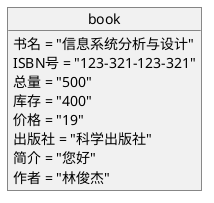 @startuml

	object book {
	 	书名 = "信息系统分析与设计"
	 	ISBN号 = "123-321-123-321"
	 	总量 = "500"
	 	库存 = "400"
	 	价格 = "19"
	 	出版社 = "科学出版社"
	 	简介 = "您好"
	 	作者 = "林俊杰"
	}

@endumll
